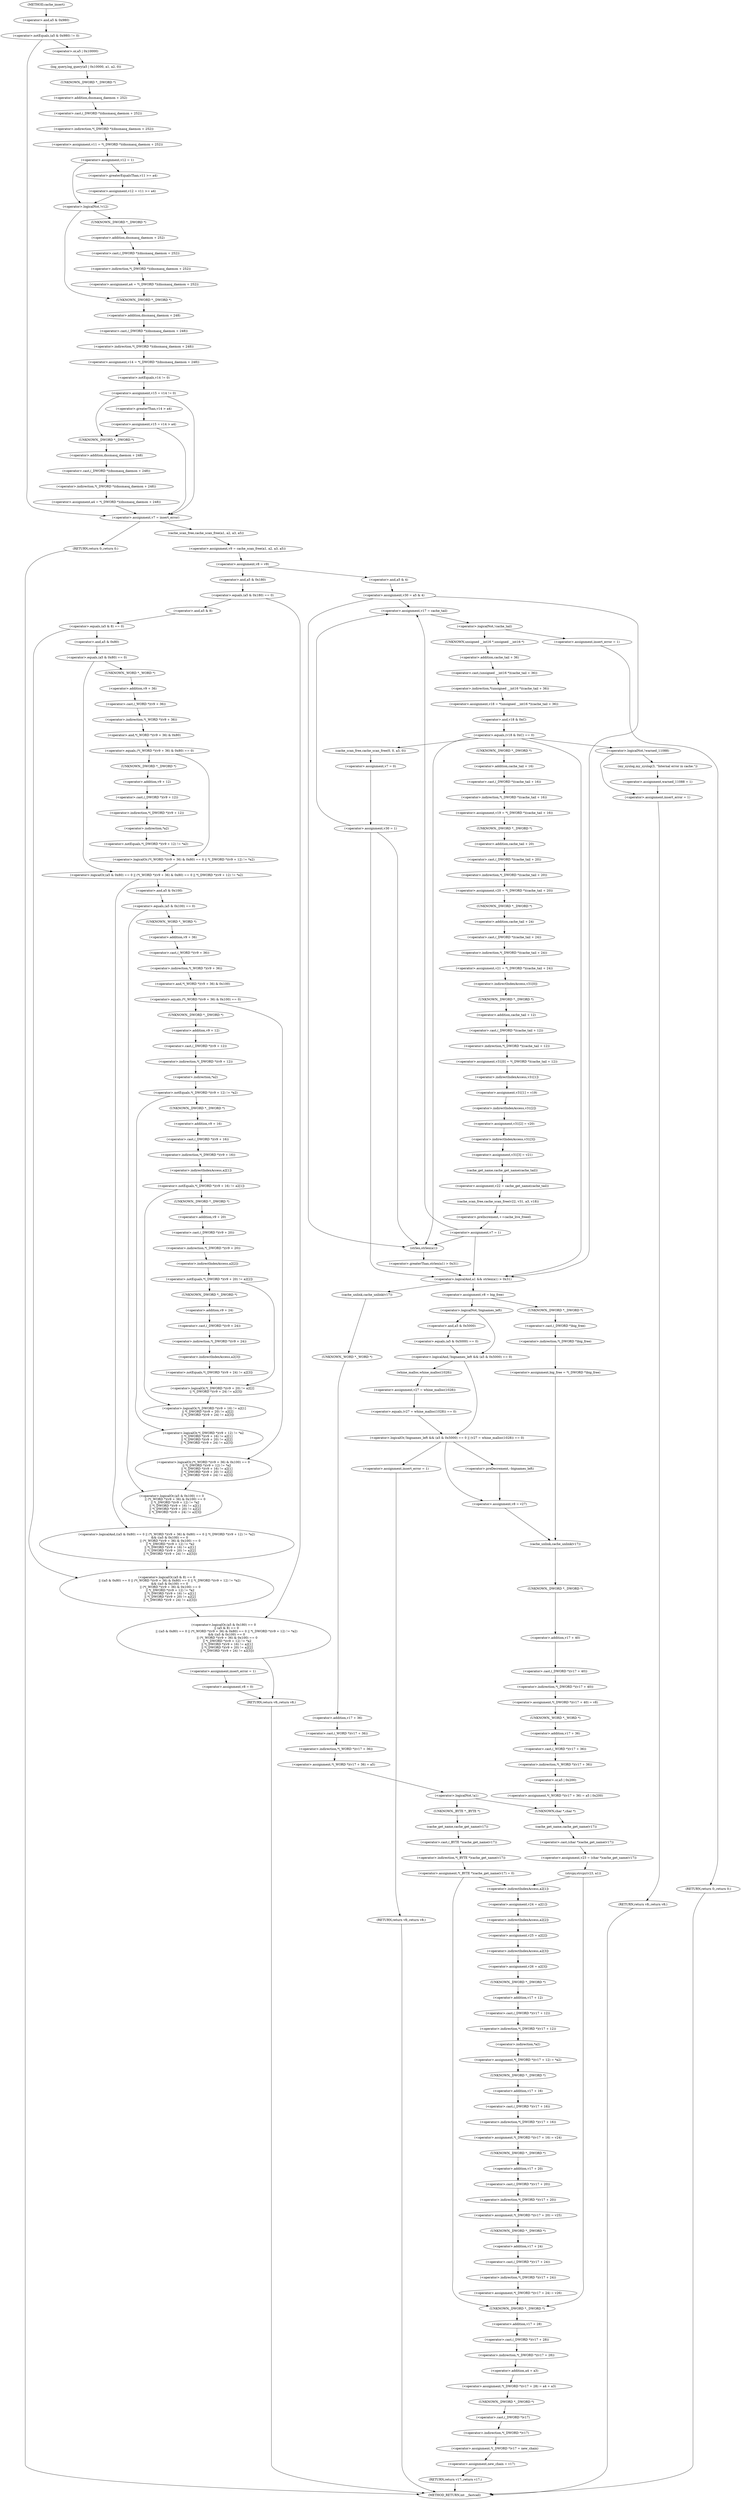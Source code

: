 digraph cache_insert {  
"1000149" [label = "(<operator>.notEquals,(a5 & 0x980) != 0)" ]
"1000150" [label = "(<operator>.and,a5 & 0x980)" ]
"1000155" [label = "(log_query,log_query(a5 | 0x10000, a1, a2, 0))" ]
"1000156" [label = "(<operator>.or,a5 | 0x10000)" ]
"1000162" [label = "(<operator>.assignment,v11 = *(_DWORD *)(dnsmasq_daemon + 252))" ]
"1000164" [label = "(<operator>.indirection,*(_DWORD *)(dnsmasq_daemon + 252))" ]
"1000165" [label = "(<operator>.cast,(_DWORD *)(dnsmasq_daemon + 252))" ]
"1000166" [label = "(UNKNOWN,_DWORD *,_DWORD *)" ]
"1000167" [label = "(<operator>.addition,dnsmasq_daemon + 252)" ]
"1000170" [label = "(<operator>.assignment,v12 = 1)" ]
"1000175" [label = "(<operator>.assignment,v12 = v11 >= a4)" ]
"1000177" [label = "(<operator>.greaterEqualsThan,v11 >= a4)" ]
"1000181" [label = "(<operator>.logicalNot,!v12)" ]
"1000183" [label = "(<operator>.assignment,a4 = *(_DWORD *)(dnsmasq_daemon + 252))" ]
"1000185" [label = "(<operator>.indirection,*(_DWORD *)(dnsmasq_daemon + 252))" ]
"1000186" [label = "(<operator>.cast,(_DWORD *)(dnsmasq_daemon + 252))" ]
"1000187" [label = "(UNKNOWN,_DWORD *,_DWORD *)" ]
"1000188" [label = "(<operator>.addition,dnsmasq_daemon + 252)" ]
"1000191" [label = "(<operator>.assignment,v14 = *(_DWORD *)(dnsmasq_daemon + 248))" ]
"1000193" [label = "(<operator>.indirection,*(_DWORD *)(dnsmasq_daemon + 248))" ]
"1000194" [label = "(<operator>.cast,(_DWORD *)(dnsmasq_daemon + 248))" ]
"1000195" [label = "(UNKNOWN,_DWORD *,_DWORD *)" ]
"1000196" [label = "(<operator>.addition,dnsmasq_daemon + 248)" ]
"1000199" [label = "(<operator>.assignment,v15 = v14 != 0)" ]
"1000201" [label = "(<operator>.notEquals,v14 != 0)" ]
"1000206" [label = "(<operator>.assignment,v15 = v14 > a4)" ]
"1000208" [label = "(<operator>.greaterThan,v14 > a4)" ]
"1000213" [label = "(<operator>.assignment,a4 = *(_DWORD *)(dnsmasq_daemon + 248))" ]
"1000215" [label = "(<operator>.indirection,*(_DWORD *)(dnsmasq_daemon + 248))" ]
"1000216" [label = "(<operator>.cast,(_DWORD *)(dnsmasq_daemon + 248))" ]
"1000217" [label = "(UNKNOWN,_DWORD *,_DWORD *)" ]
"1000218" [label = "(<operator>.addition,dnsmasq_daemon + 248)" ]
"1000221" [label = "(<operator>.assignment,v7 = insert_error)" ]
"1000226" [label = "(RETURN,return 0;,return 0;)" ]
"1000228" [label = "(<operator>.assignment,v9 = cache_scan_free(a1, a2, a3, a5))" ]
"1000230" [label = "(cache_scan_free,cache_scan_free(a1, a2, a3, a5))" ]
"1000235" [label = "(<operator>.assignment,v8 = v9)" ]
"1000242" [label = "(<operator>.logicalOr,(a5 & 0x180) == 0\n      || (a5 & 8) == 0\n      || ((a5 & 0x80) == 0 || (*(_WORD *)(v9 + 36) & 0x80) == 0 || *(_DWORD *)(v9 + 12) != *a2)\n      && ((a5 & 0x100) == 0\n       || (*(_WORD *)(v9 + 36) & 0x100) == 0\n       || *(_DWORD *)(v9 + 12) != *a2\n       || *(_DWORD *)(v9 + 16) != a2[1]\n       || *(_DWORD *)(v9 + 20) != a2[2]\n       || *(_DWORD *)(v9 + 24) != a2[3]))" ]
"1000243" [label = "(<operator>.equals,(a5 & 0x180) == 0)" ]
"1000244" [label = "(<operator>.and,a5 & 0x180)" ]
"1000248" [label = "(<operator>.logicalOr,(a5 & 8) == 0\n      || ((a5 & 0x80) == 0 || (*(_WORD *)(v9 + 36) & 0x80) == 0 || *(_DWORD *)(v9 + 12) != *a2)\n      && ((a5 & 0x100) == 0\n       || (*(_WORD *)(v9 + 36) & 0x100) == 0\n       || *(_DWORD *)(v9 + 12) != *a2\n       || *(_DWORD *)(v9 + 16) != a2[1]\n       || *(_DWORD *)(v9 + 20) != a2[2]\n       || *(_DWORD *)(v9 + 24) != a2[3]))" ]
"1000249" [label = "(<operator>.equals,(a5 & 8) == 0)" ]
"1000250" [label = "(<operator>.and,a5 & 8)" ]
"1000254" [label = "(<operator>.logicalAnd,((a5 & 0x80) == 0 || (*(_WORD *)(v9 + 36) & 0x80) == 0 || *(_DWORD *)(v9 + 12) != *a2)\n      && ((a5 & 0x100) == 0\n       || (*(_WORD *)(v9 + 36) & 0x100) == 0\n       || *(_DWORD *)(v9 + 12) != *a2\n       || *(_DWORD *)(v9 + 16) != a2[1]\n       || *(_DWORD *)(v9 + 20) != a2[2]\n       || *(_DWORD *)(v9 + 24) != a2[3]))" ]
"1000255" [label = "(<operator>.logicalOr,(a5 & 0x80) == 0 || (*(_WORD *)(v9 + 36) & 0x80) == 0 || *(_DWORD *)(v9 + 12) != *a2)" ]
"1000256" [label = "(<operator>.equals,(a5 & 0x80) == 0)" ]
"1000257" [label = "(<operator>.and,a5 & 0x80)" ]
"1000261" [label = "(<operator>.logicalOr,(*(_WORD *)(v9 + 36) & 0x80) == 0 || *(_DWORD *)(v9 + 12) != *a2)" ]
"1000262" [label = "(<operator>.equals,(*(_WORD *)(v9 + 36) & 0x80) == 0)" ]
"1000263" [label = "(<operator>.and,*(_WORD *)(v9 + 36) & 0x80)" ]
"1000264" [label = "(<operator>.indirection,*(_WORD *)(v9 + 36))" ]
"1000265" [label = "(<operator>.cast,(_WORD *)(v9 + 36))" ]
"1000266" [label = "(UNKNOWN,_WORD *,_WORD *)" ]
"1000267" [label = "(<operator>.addition,v9 + 36)" ]
"1000272" [label = "(<operator>.notEquals,*(_DWORD *)(v9 + 12) != *a2)" ]
"1000273" [label = "(<operator>.indirection,*(_DWORD *)(v9 + 12))" ]
"1000274" [label = "(<operator>.cast,(_DWORD *)(v9 + 12))" ]
"1000275" [label = "(UNKNOWN,_DWORD *,_DWORD *)" ]
"1000276" [label = "(<operator>.addition,v9 + 12)" ]
"1000279" [label = "(<operator>.indirection,*a2)" ]
"1000281" [label = "(<operator>.logicalOr,(a5 & 0x100) == 0\n       || (*(_WORD *)(v9 + 36) & 0x100) == 0\n       || *(_DWORD *)(v9 + 12) != *a2\n       || *(_DWORD *)(v9 + 16) != a2[1]\n       || *(_DWORD *)(v9 + 20) != a2[2]\n       || *(_DWORD *)(v9 + 24) != a2[3])" ]
"1000282" [label = "(<operator>.equals,(a5 & 0x100) == 0)" ]
"1000283" [label = "(<operator>.and,a5 & 0x100)" ]
"1000287" [label = "(<operator>.logicalOr,(*(_WORD *)(v9 + 36) & 0x100) == 0\n       || *(_DWORD *)(v9 + 12) != *a2\n       || *(_DWORD *)(v9 + 16) != a2[1]\n       || *(_DWORD *)(v9 + 20) != a2[2]\n       || *(_DWORD *)(v9 + 24) != a2[3])" ]
"1000288" [label = "(<operator>.equals,(*(_WORD *)(v9 + 36) & 0x100) == 0)" ]
"1000289" [label = "(<operator>.and,*(_WORD *)(v9 + 36) & 0x100)" ]
"1000290" [label = "(<operator>.indirection,*(_WORD *)(v9 + 36))" ]
"1000291" [label = "(<operator>.cast,(_WORD *)(v9 + 36))" ]
"1000292" [label = "(UNKNOWN,_WORD *,_WORD *)" ]
"1000293" [label = "(<operator>.addition,v9 + 36)" ]
"1000298" [label = "(<operator>.logicalOr,*(_DWORD *)(v9 + 12) != *a2\n       || *(_DWORD *)(v9 + 16) != a2[1]\n       || *(_DWORD *)(v9 + 20) != a2[2]\n       || *(_DWORD *)(v9 + 24) != a2[3])" ]
"1000299" [label = "(<operator>.notEquals,*(_DWORD *)(v9 + 12) != *a2)" ]
"1000300" [label = "(<operator>.indirection,*(_DWORD *)(v9 + 12))" ]
"1000301" [label = "(<operator>.cast,(_DWORD *)(v9 + 12))" ]
"1000302" [label = "(UNKNOWN,_DWORD *,_DWORD *)" ]
"1000303" [label = "(<operator>.addition,v9 + 12)" ]
"1000306" [label = "(<operator>.indirection,*a2)" ]
"1000308" [label = "(<operator>.logicalOr,*(_DWORD *)(v9 + 16) != a2[1]\n       || *(_DWORD *)(v9 + 20) != a2[2]\n       || *(_DWORD *)(v9 + 24) != a2[3])" ]
"1000309" [label = "(<operator>.notEquals,*(_DWORD *)(v9 + 16) != a2[1])" ]
"1000310" [label = "(<operator>.indirection,*(_DWORD *)(v9 + 16))" ]
"1000311" [label = "(<operator>.cast,(_DWORD *)(v9 + 16))" ]
"1000312" [label = "(UNKNOWN,_DWORD *,_DWORD *)" ]
"1000313" [label = "(<operator>.addition,v9 + 16)" ]
"1000316" [label = "(<operator>.indirectIndexAccess,a2[1])" ]
"1000319" [label = "(<operator>.logicalOr,*(_DWORD *)(v9 + 20) != a2[2]\n       || *(_DWORD *)(v9 + 24) != a2[3])" ]
"1000320" [label = "(<operator>.notEquals,*(_DWORD *)(v9 + 20) != a2[2])" ]
"1000321" [label = "(<operator>.indirection,*(_DWORD *)(v9 + 20))" ]
"1000322" [label = "(<operator>.cast,(_DWORD *)(v9 + 20))" ]
"1000323" [label = "(UNKNOWN,_DWORD *,_DWORD *)" ]
"1000324" [label = "(<operator>.addition,v9 + 20)" ]
"1000327" [label = "(<operator>.indirectIndexAccess,a2[2])" ]
"1000330" [label = "(<operator>.notEquals,*(_DWORD *)(v9 + 24) != a2[3])" ]
"1000331" [label = "(<operator>.indirection,*(_DWORD *)(v9 + 24))" ]
"1000332" [label = "(<operator>.cast,(_DWORD *)(v9 + 24))" ]
"1000333" [label = "(UNKNOWN,_DWORD *,_DWORD *)" ]
"1000334" [label = "(<operator>.addition,v9 + 24)" ]
"1000337" [label = "(<operator>.indirectIndexAccess,a2[3])" ]
"1000341" [label = "(<operator>.assignment,insert_error = 1)" ]
"1000344" [label = "(<operator>.assignment,v8 = 0)" ]
"1000347" [label = "(RETURN,return v8;,return v8;)" ]
"1000349" [label = "(<operator>.assignment,v30 = a5 & 4)" ]
"1000351" [label = "(<operator>.and,a5 & 4)" ]
"1000357" [label = "(<operator>.assignment,v17 = cache_tail)" ]
"1000361" [label = "(<operator>.logicalNot,!cache_tail)" ]
"1000364" [label = "(<operator>.assignment,insert_error = 1)" ]
"1000367" [label = "(RETURN,return 0;,return 0;)" ]
"1000369" [label = "(<operator>.assignment,v18 = *(unsigned __int16 *)(cache_tail + 36))" ]
"1000371" [label = "(<operator>.indirection,*(unsigned __int16 *)(cache_tail + 36))" ]
"1000372" [label = "(<operator>.cast,(unsigned __int16 *)(cache_tail + 36))" ]
"1000373" [label = "(UNKNOWN,unsigned __int16 *,unsigned __int16 *)" ]
"1000374" [label = "(<operator>.addition,cache_tail + 36)" ]
"1000378" [label = "(<operator>.equals,(v18 & 0xC) == 0)" ]
"1000379" [label = "(<operator>.and,v18 & 0xC)" ]
"1000388" [label = "(<operator>.logicalNot,!warned_11088)" ]
"1000391" [label = "(my_syslog,my_syslog(3, \"Internal error in cache.\"))" ]
"1000394" [label = "(<operator>.assignment,warned_11088 = 1)" ]
"1000397" [label = "(<operator>.assignment,insert_error = 1)" ]
"1000400" [label = "(RETURN,return v8;,return v8;)" ]
"1000405" [label = "(<operator>.assignment,v19 = *(_DWORD *)(cache_tail + 16))" ]
"1000407" [label = "(<operator>.indirection,*(_DWORD *)(cache_tail + 16))" ]
"1000408" [label = "(<operator>.cast,(_DWORD *)(cache_tail + 16))" ]
"1000409" [label = "(UNKNOWN,_DWORD *,_DWORD *)" ]
"1000410" [label = "(<operator>.addition,cache_tail + 16)" ]
"1000413" [label = "(<operator>.assignment,v20 = *(_DWORD *)(cache_tail + 20))" ]
"1000415" [label = "(<operator>.indirection,*(_DWORD *)(cache_tail + 20))" ]
"1000416" [label = "(<operator>.cast,(_DWORD *)(cache_tail + 20))" ]
"1000417" [label = "(UNKNOWN,_DWORD *,_DWORD *)" ]
"1000418" [label = "(<operator>.addition,cache_tail + 20)" ]
"1000421" [label = "(<operator>.assignment,v21 = *(_DWORD *)(cache_tail + 24))" ]
"1000423" [label = "(<operator>.indirection,*(_DWORD *)(cache_tail + 24))" ]
"1000424" [label = "(<operator>.cast,(_DWORD *)(cache_tail + 24))" ]
"1000425" [label = "(UNKNOWN,_DWORD *,_DWORD *)" ]
"1000426" [label = "(<operator>.addition,cache_tail + 24)" ]
"1000429" [label = "(<operator>.assignment,v31[0] = *(_DWORD *)(cache_tail + 12))" ]
"1000430" [label = "(<operator>.indirectIndexAccess,v31[0])" ]
"1000433" [label = "(<operator>.indirection,*(_DWORD *)(cache_tail + 12))" ]
"1000434" [label = "(<operator>.cast,(_DWORD *)(cache_tail + 12))" ]
"1000435" [label = "(UNKNOWN,_DWORD *,_DWORD *)" ]
"1000436" [label = "(<operator>.addition,cache_tail + 12)" ]
"1000439" [label = "(<operator>.assignment,v31[1] = v19)" ]
"1000440" [label = "(<operator>.indirectIndexAccess,v31[1])" ]
"1000444" [label = "(<operator>.assignment,v31[2] = v20)" ]
"1000445" [label = "(<operator>.indirectIndexAccess,v31[2])" ]
"1000449" [label = "(<operator>.assignment,v31[3] = v21)" ]
"1000450" [label = "(<operator>.indirectIndexAccess,v31[3])" ]
"1000454" [label = "(<operator>.assignment,v22 = cache_get_name(cache_tail))" ]
"1000456" [label = "(cache_get_name,cache_get_name(cache_tail))" ]
"1000458" [label = "(cache_scan_free,cache_scan_free(v22, v31, a3, v18))" ]
"1000463" [label = "(<operator>.preIncrement,++cache_live_freed)" ]
"1000465" [label = "(<operator>.assignment,v7 = 1)" ]
"1000470" [label = "(cache_scan_free,cache_scan_free(0, 0, a3, 0))" ]
"1000475" [label = "(<operator>.assignment,v7 = 0)" ]
"1000478" [label = "(<operator>.assignment,v30 = 1)" ]
"1000482" [label = "(<operator>.logicalAnd,a1 && strlen(a1) > 0x31)" ]
"1000484" [label = "(<operator>.greaterThan,strlen(a1) > 0x31)" ]
"1000485" [label = "(strlen,strlen(a1))" ]
"1000489" [label = "(<operator>.assignment,v8 = big_free)" ]
"1000495" [label = "(<operator>.assignment,big_free = *(_DWORD *)big_free)" ]
"1000497" [label = "(<operator>.indirection,*(_DWORD *)big_free)" ]
"1000498" [label = "(<operator>.cast,(_DWORD *)big_free)" ]
"1000499" [label = "(UNKNOWN,_DWORD *,_DWORD *)" ]
"1000504" [label = "(<operator>.logicalOr,!bignames_left && (a5 & 0x5000) == 0 || (v27 = whine_malloc(1028)) == 0)" ]
"1000505" [label = "(<operator>.logicalAnd,!bignames_left && (a5 & 0x5000) == 0)" ]
"1000506" [label = "(<operator>.logicalNot,!bignames_left)" ]
"1000508" [label = "(<operator>.equals,(a5 & 0x5000) == 0)" ]
"1000509" [label = "(<operator>.and,a5 & 0x5000)" ]
"1000513" [label = "(<operator>.equals,(v27 = whine_malloc(1028)) == 0)" ]
"1000514" [label = "(<operator>.assignment,v27 = whine_malloc(1028))" ]
"1000516" [label = "(whine_malloc,whine_malloc(1028))" ]
"1000520" [label = "(<operator>.assignment,insert_error = 1)" ]
"1000523" [label = "(RETURN,return v8;,return v8;)" ]
"1000527" [label = "(<operator>.preDecrement,--bignames_left)" ]
"1000529" [label = "(<operator>.assignment,v8 = v27)" ]
"1000532" [label = "(cache_unlink,cache_unlink(v17))" ]
"1000534" [label = "(<operator>.assignment,*(_DWORD *)(v17 + 40) = v8)" ]
"1000535" [label = "(<operator>.indirection,*(_DWORD *)(v17 + 40))" ]
"1000536" [label = "(<operator>.cast,(_DWORD *)(v17 + 40))" ]
"1000537" [label = "(UNKNOWN,_DWORD *,_DWORD *)" ]
"1000538" [label = "(<operator>.addition,v17 + 40)" ]
"1000542" [label = "(<operator>.assignment,*(_WORD *)(v17 + 36) = a5 | 0x200)" ]
"1000543" [label = "(<operator>.indirection,*(_WORD *)(v17 + 36))" ]
"1000544" [label = "(<operator>.cast,(_WORD *)(v17 + 36))" ]
"1000545" [label = "(UNKNOWN,_WORD *,_WORD *)" ]
"1000546" [label = "(<operator>.addition,v17 + 36)" ]
"1000549" [label = "(<operator>.or,a5 | 0x200)" ]
"1000554" [label = "(cache_unlink,cache_unlink(v17))" ]
"1000556" [label = "(<operator>.assignment,*(_WORD *)(v17 + 36) = a5)" ]
"1000557" [label = "(<operator>.indirection,*(_WORD *)(v17 + 36))" ]
"1000558" [label = "(<operator>.cast,(_WORD *)(v17 + 36))" ]
"1000559" [label = "(UNKNOWN,_WORD *,_WORD *)" ]
"1000560" [label = "(<operator>.addition,v17 + 36)" ]
"1000565" [label = "(<operator>.logicalNot,!a1)" ]
"1000568" [label = "(<operator>.assignment,*(_BYTE *)cache_get_name(v17) = 0)" ]
"1000569" [label = "(<operator>.indirection,*(_BYTE *)cache_get_name(v17))" ]
"1000570" [label = "(<operator>.cast,(_BYTE *)cache_get_name(v17))" ]
"1000571" [label = "(UNKNOWN,_BYTE *,_BYTE *)" ]
"1000572" [label = "(cache_get_name,cache_get_name(v17))" ]
"1000576" [label = "(<operator>.assignment,v23 = (char *)cache_get_name(v17))" ]
"1000578" [label = "(<operator>.cast,(char *)cache_get_name(v17))" ]
"1000579" [label = "(UNKNOWN,char *,char *)" ]
"1000580" [label = "(cache_get_name,cache_get_name(v17))" ]
"1000582" [label = "(strcpy,strcpy(v23, a1))" ]
"1000589" [label = "(<operator>.assignment,v24 = a2[1])" ]
"1000591" [label = "(<operator>.indirectIndexAccess,a2[1])" ]
"1000594" [label = "(<operator>.assignment,v25 = a2[2])" ]
"1000596" [label = "(<operator>.indirectIndexAccess,a2[2])" ]
"1000599" [label = "(<operator>.assignment,v26 = a2[3])" ]
"1000601" [label = "(<operator>.indirectIndexAccess,a2[3])" ]
"1000604" [label = "(<operator>.assignment,*(_DWORD *)(v17 + 12) = *a2)" ]
"1000605" [label = "(<operator>.indirection,*(_DWORD *)(v17 + 12))" ]
"1000606" [label = "(<operator>.cast,(_DWORD *)(v17 + 12))" ]
"1000607" [label = "(UNKNOWN,_DWORD *,_DWORD *)" ]
"1000608" [label = "(<operator>.addition,v17 + 12)" ]
"1000611" [label = "(<operator>.indirection,*a2)" ]
"1000613" [label = "(<operator>.assignment,*(_DWORD *)(v17 + 16) = v24)" ]
"1000614" [label = "(<operator>.indirection,*(_DWORD *)(v17 + 16))" ]
"1000615" [label = "(<operator>.cast,(_DWORD *)(v17 + 16))" ]
"1000616" [label = "(UNKNOWN,_DWORD *,_DWORD *)" ]
"1000617" [label = "(<operator>.addition,v17 + 16)" ]
"1000621" [label = "(<operator>.assignment,*(_DWORD *)(v17 + 20) = v25)" ]
"1000622" [label = "(<operator>.indirection,*(_DWORD *)(v17 + 20))" ]
"1000623" [label = "(<operator>.cast,(_DWORD *)(v17 + 20))" ]
"1000624" [label = "(UNKNOWN,_DWORD *,_DWORD *)" ]
"1000625" [label = "(<operator>.addition,v17 + 20)" ]
"1000629" [label = "(<operator>.assignment,*(_DWORD *)(v17 + 24) = v26)" ]
"1000630" [label = "(<operator>.indirection,*(_DWORD *)(v17 + 24))" ]
"1000631" [label = "(<operator>.cast,(_DWORD *)(v17 + 24))" ]
"1000632" [label = "(UNKNOWN,_DWORD *,_DWORD *)" ]
"1000633" [label = "(<operator>.addition,v17 + 24)" ]
"1000637" [label = "(<operator>.assignment,*(_DWORD *)(v17 + 28) = a4 + a3)" ]
"1000638" [label = "(<operator>.indirection,*(_DWORD *)(v17 + 28))" ]
"1000639" [label = "(<operator>.cast,(_DWORD *)(v17 + 28))" ]
"1000640" [label = "(UNKNOWN,_DWORD *,_DWORD *)" ]
"1000641" [label = "(<operator>.addition,v17 + 28)" ]
"1000644" [label = "(<operator>.addition,a4 + a3)" ]
"1000647" [label = "(<operator>.assignment,*(_DWORD *)v17 = new_chain)" ]
"1000648" [label = "(<operator>.indirection,*(_DWORD *)v17)" ]
"1000649" [label = "(<operator>.cast,(_DWORD *)v17)" ]
"1000650" [label = "(UNKNOWN,_DWORD *,_DWORD *)" ]
"1000653" [label = "(<operator>.assignment,new_chain = v17)" ]
"1000656" [label = "(RETURN,return v17;,return v17;)" ]
"1000121" [label = "(METHOD,cache_insert)" ]
"1000658" [label = "(METHOD_RETURN,int __fastcall)" ]
  "1000149" -> "1000156" 
  "1000149" -> "1000221" 
  "1000150" -> "1000149" 
  "1000155" -> "1000166" 
  "1000156" -> "1000155" 
  "1000162" -> "1000170" 
  "1000164" -> "1000162" 
  "1000165" -> "1000164" 
  "1000166" -> "1000167" 
  "1000167" -> "1000165" 
  "1000170" -> "1000177" 
  "1000170" -> "1000181" 
  "1000175" -> "1000181" 
  "1000177" -> "1000175" 
  "1000181" -> "1000187" 
  "1000181" -> "1000195" 
  "1000183" -> "1000195" 
  "1000185" -> "1000183" 
  "1000186" -> "1000185" 
  "1000187" -> "1000188" 
  "1000188" -> "1000186" 
  "1000191" -> "1000201" 
  "1000193" -> "1000191" 
  "1000194" -> "1000193" 
  "1000195" -> "1000196" 
  "1000196" -> "1000194" 
  "1000199" -> "1000208" 
  "1000199" -> "1000217" 
  "1000199" -> "1000221" 
  "1000201" -> "1000199" 
  "1000206" -> "1000217" 
  "1000206" -> "1000221" 
  "1000208" -> "1000206" 
  "1000213" -> "1000221" 
  "1000215" -> "1000213" 
  "1000216" -> "1000215" 
  "1000217" -> "1000218" 
  "1000218" -> "1000216" 
  "1000221" -> "1000226" 
  "1000221" -> "1000230" 
  "1000226" -> "1000658" 
  "1000228" -> "1000235" 
  "1000230" -> "1000228" 
  "1000235" -> "1000244" 
  "1000235" -> "1000351" 
  "1000242" -> "1000341" 
  "1000242" -> "1000347" 
  "1000243" -> "1000242" 
  "1000243" -> "1000250" 
  "1000244" -> "1000243" 
  "1000248" -> "1000242" 
  "1000249" -> "1000248" 
  "1000249" -> "1000257" 
  "1000250" -> "1000249" 
  "1000254" -> "1000248" 
  "1000255" -> "1000254" 
  "1000255" -> "1000283" 
  "1000256" -> "1000266" 
  "1000256" -> "1000255" 
  "1000257" -> "1000256" 
  "1000261" -> "1000255" 
  "1000262" -> "1000275" 
  "1000262" -> "1000261" 
  "1000263" -> "1000262" 
  "1000264" -> "1000263" 
  "1000265" -> "1000264" 
  "1000266" -> "1000267" 
  "1000267" -> "1000265" 
  "1000272" -> "1000261" 
  "1000273" -> "1000279" 
  "1000274" -> "1000273" 
  "1000275" -> "1000276" 
  "1000276" -> "1000274" 
  "1000279" -> "1000272" 
  "1000281" -> "1000254" 
  "1000282" -> "1000292" 
  "1000282" -> "1000281" 
  "1000283" -> "1000282" 
  "1000287" -> "1000281" 
  "1000288" -> "1000302" 
  "1000288" -> "1000287" 
  "1000289" -> "1000288" 
  "1000290" -> "1000289" 
  "1000291" -> "1000290" 
  "1000292" -> "1000293" 
  "1000293" -> "1000291" 
  "1000298" -> "1000287" 
  "1000299" -> "1000312" 
  "1000299" -> "1000298" 
  "1000300" -> "1000306" 
  "1000301" -> "1000300" 
  "1000302" -> "1000303" 
  "1000303" -> "1000301" 
  "1000306" -> "1000299" 
  "1000308" -> "1000298" 
  "1000309" -> "1000323" 
  "1000309" -> "1000308" 
  "1000310" -> "1000316" 
  "1000311" -> "1000310" 
  "1000312" -> "1000313" 
  "1000313" -> "1000311" 
  "1000316" -> "1000309" 
  "1000319" -> "1000308" 
  "1000320" -> "1000333" 
  "1000320" -> "1000319" 
  "1000321" -> "1000327" 
  "1000322" -> "1000321" 
  "1000323" -> "1000324" 
  "1000324" -> "1000322" 
  "1000327" -> "1000320" 
  "1000330" -> "1000319" 
  "1000331" -> "1000337" 
  "1000332" -> "1000331" 
  "1000333" -> "1000334" 
  "1000334" -> "1000332" 
  "1000337" -> "1000330" 
  "1000341" -> "1000344" 
  "1000344" -> "1000347" 
  "1000347" -> "1000658" 
  "1000349" -> "1000357" 
  "1000349" -> "1000482" 
  "1000349" -> "1000485" 
  "1000351" -> "1000349" 
  "1000357" -> "1000361" 
  "1000361" -> "1000364" 
  "1000361" -> "1000373" 
  "1000364" -> "1000367" 
  "1000367" -> "1000658" 
  "1000369" -> "1000379" 
  "1000371" -> "1000369" 
  "1000372" -> "1000371" 
  "1000373" -> "1000374" 
  "1000374" -> "1000372" 
  "1000378" -> "1000482" 
  "1000378" -> "1000485" 
  "1000378" -> "1000388" 
  "1000378" -> "1000409" 
  "1000378" -> "1000470" 
  "1000379" -> "1000378" 
  "1000388" -> "1000391" 
  "1000388" -> "1000397" 
  "1000391" -> "1000394" 
  "1000394" -> "1000397" 
  "1000397" -> "1000400" 
  "1000400" -> "1000658" 
  "1000405" -> "1000417" 
  "1000407" -> "1000405" 
  "1000408" -> "1000407" 
  "1000409" -> "1000410" 
  "1000410" -> "1000408" 
  "1000413" -> "1000425" 
  "1000415" -> "1000413" 
  "1000416" -> "1000415" 
  "1000417" -> "1000418" 
  "1000418" -> "1000416" 
  "1000421" -> "1000430" 
  "1000423" -> "1000421" 
  "1000424" -> "1000423" 
  "1000425" -> "1000426" 
  "1000426" -> "1000424" 
  "1000429" -> "1000440" 
  "1000430" -> "1000435" 
  "1000433" -> "1000429" 
  "1000434" -> "1000433" 
  "1000435" -> "1000436" 
  "1000436" -> "1000434" 
  "1000439" -> "1000445" 
  "1000440" -> "1000439" 
  "1000444" -> "1000450" 
  "1000445" -> "1000444" 
  "1000449" -> "1000456" 
  "1000450" -> "1000449" 
  "1000454" -> "1000458" 
  "1000456" -> "1000454" 
  "1000458" -> "1000463" 
  "1000463" -> "1000465" 
  "1000465" -> "1000357" 
  "1000465" -> "1000482" 
  "1000465" -> "1000485" 
  "1000470" -> "1000475" 
  "1000475" -> "1000478" 
  "1000478" -> "1000357" 
  "1000478" -> "1000482" 
  "1000478" -> "1000485" 
  "1000482" -> "1000489" 
  "1000482" -> "1000554" 
  "1000484" -> "1000482" 
  "1000485" -> "1000484" 
  "1000489" -> "1000499" 
  "1000489" -> "1000506" 
  "1000495" -> "1000532" 
  "1000497" -> "1000495" 
  "1000498" -> "1000497" 
  "1000499" -> "1000498" 
  "1000504" -> "1000520" 
  "1000504" -> "1000527" 
  "1000504" -> "1000529" 
  "1000505" -> "1000504" 
  "1000505" -> "1000516" 
  "1000506" -> "1000505" 
  "1000506" -> "1000509" 
  "1000508" -> "1000505" 
  "1000509" -> "1000508" 
  "1000513" -> "1000504" 
  "1000514" -> "1000513" 
  "1000516" -> "1000514" 
  "1000520" -> "1000523" 
  "1000523" -> "1000658" 
  "1000527" -> "1000529" 
  "1000529" -> "1000532" 
  "1000532" -> "1000537" 
  "1000534" -> "1000545" 
  "1000535" -> "1000534" 
  "1000536" -> "1000535" 
  "1000537" -> "1000538" 
  "1000538" -> "1000536" 
  "1000542" -> "1000579" 
  "1000543" -> "1000549" 
  "1000544" -> "1000543" 
  "1000545" -> "1000546" 
  "1000546" -> "1000544" 
  "1000549" -> "1000542" 
  "1000554" -> "1000559" 
  "1000556" -> "1000565" 
  "1000557" -> "1000556" 
  "1000558" -> "1000557" 
  "1000559" -> "1000560" 
  "1000560" -> "1000558" 
  "1000565" -> "1000571" 
  "1000565" -> "1000579" 
  "1000568" -> "1000640" 
  "1000568" -> "1000591" 
  "1000569" -> "1000568" 
  "1000570" -> "1000569" 
  "1000571" -> "1000572" 
  "1000572" -> "1000570" 
  "1000576" -> "1000582" 
  "1000578" -> "1000576" 
  "1000579" -> "1000580" 
  "1000580" -> "1000578" 
  "1000582" -> "1000640" 
  "1000582" -> "1000591" 
  "1000589" -> "1000596" 
  "1000591" -> "1000589" 
  "1000594" -> "1000601" 
  "1000596" -> "1000594" 
  "1000599" -> "1000607" 
  "1000601" -> "1000599" 
  "1000604" -> "1000616" 
  "1000605" -> "1000611" 
  "1000606" -> "1000605" 
  "1000607" -> "1000608" 
  "1000608" -> "1000606" 
  "1000611" -> "1000604" 
  "1000613" -> "1000624" 
  "1000614" -> "1000613" 
  "1000615" -> "1000614" 
  "1000616" -> "1000617" 
  "1000617" -> "1000615" 
  "1000621" -> "1000632" 
  "1000622" -> "1000621" 
  "1000623" -> "1000622" 
  "1000624" -> "1000625" 
  "1000625" -> "1000623" 
  "1000629" -> "1000640" 
  "1000630" -> "1000629" 
  "1000631" -> "1000630" 
  "1000632" -> "1000633" 
  "1000633" -> "1000631" 
  "1000637" -> "1000650" 
  "1000638" -> "1000644" 
  "1000639" -> "1000638" 
  "1000640" -> "1000641" 
  "1000641" -> "1000639" 
  "1000644" -> "1000637" 
  "1000647" -> "1000653" 
  "1000648" -> "1000647" 
  "1000649" -> "1000648" 
  "1000650" -> "1000649" 
  "1000653" -> "1000656" 
  "1000656" -> "1000658" 
  "1000121" -> "1000150" 
}
